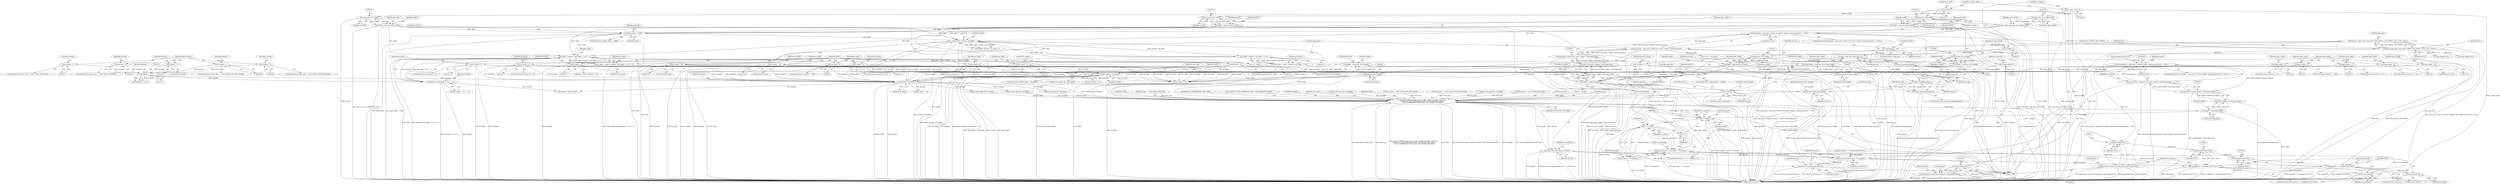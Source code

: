 digraph "1_Android_9d4853418ab2f754c2b63e091c29c5529b8b86ca_159@API" {
"1000864" [label="(Call,png_ptr = png_create_write_struct (PNG_LIBPNG_VER_STRING, NULL, NULL, NULL))"];
"1000866" [label="(Call,png_create_write_struct (PNG_LIBPNG_VER_STRING, NULL, NULL, NULL))"];
"1000692" [label="(Call,(png_pixels = (png_byte *) malloc (row_bytes * height * sizeof (png_byte))) == NULL)"];
"1000693" [label="(Call,png_pixels = (png_byte *) malloc (row_bytes * height * sizeof (png_byte)))"];
"1000695" [label="(Call,(png_byte *) malloc (row_bytes * height * sizeof (png_byte)))"];
"1000697" [label="(Call,malloc (row_bytes * height * sizeof (png_byte)))"];
"1000698" [label="(Call,row_bytes * height * sizeof (png_byte))"];
"1000667" [label="(Call,row_bytes = (width * channels * bit_depth + 7) / 8)"];
"1000669" [label="(Call,(width * channels * bit_depth + 7) / 8)"];
"1000671" [label="(Call,width * channels * bit_depth)"];
"1000309" [label="(Call,width = (png_uint_32) ul_width)"];
"1000311" [label="(Call,(png_uint_32) ul_width)"];
"1000162" [label="(Call,ul_width=0)"];
"1000253" [label="(Call,width = (png_uint_32) ul_width)"];
"1000255" [label="(Call,(png_uint_32) ul_width)"];
"1000407" [label="(Call,width = (png_uint_32) ul_width)"];
"1000409" [label="(Call,(png_uint_32) ul_width)"];
"1000541" [label="(Call,alpha_width != width)"];
"1000535" [label="(Call,alpha_width=(png_uint_32) ul_alpha_width)"];
"1000537" [label="(Call,(png_uint_32) ul_alpha_width)"];
"1000166" [label="(Call,ul_alpha_width=0)"];
"1000673" [label="(Call,channels * bit_depth)"];
"1000661" [label="(Call,channels - 1)"];
"1000655" [label="(Call,channels = 0)"];
"1000643" [label="(Call,channels = 3)"];
"1000651" [label="(Call,channels = 4)"];
"1000627" [label="(Call,channels = 1)"];
"1000635" [label="(Call,channels = 2)"];
"1000368" [label="(Call,bit_depth = 8)"];
"1000442" [label="(Call,bit_depth = 1)"];
"1000352" [label="(Call,bit_depth = 2)"];
"1000372" [label="(Call,bit_depth = 16)"];
"1000450" [label="(Call,bit_depth = 2)"];
"1000344" [label="(Call,bit_depth = 1)"];
"1000458" [label="(Call,bit_depth = 4)"];
"1000360" [label="(Call,bit_depth = 4)"];
"1000466" [label="(Call,bit_depth = 8)"];
"1000614" [label="(Call,alpha_depth != bit_depth)"];
"1000606" [label="(Call,alpha_depth = 8)"];
"1000598" [label="(Call,alpha_depth = 4)"];
"1000582" [label="(Call,alpha_depth = 1)"];
"1000610" [label="(Call,alpha_depth = 16)"];
"1000590" [label="(Call,alpha_depth = 2)"];
"1000470" [label="(Call,bit_depth = 16)"];
"1000271" [label="(Call,bit_depth = 1)"];
"1000679" [label="(Call,row_bytes = width * channels * ((bit_depth <= 8) ? 1 : 2))"];
"1000681" [label="(Call,width * channels * ((bit_depth <= 8) ? 1 : 2))"];
"1000683" [label="(Call,channels * ((bit_depth <= 8) ? 1 : 2))"];
"1000700" [label="(Call,height * sizeof (png_byte))"];
"1000560" [label="(Call,alpha_height != height)"];
"1000554" [label="(Call,alpha_height = (png_uint_32) ul_alpha_height)"];
"1000556" [label="(Call,(png_uint_32) ul_alpha_height)"];
"1000174" [label="(Call,ul_alpha_height=0)"];
"1000266" [label="(Call,height = (png_uint_32) ul_height)"];
"1000268" [label="(Call,(png_uint_32) ul_height)"];
"1000170" [label="(Call,ul_height=0)"];
"1000420" [label="(Call,height = (png_uint_32) ul_height)"];
"1000422" [label="(Call,(png_uint_32) ul_height)"];
"1000322" [label="(Call,height = (png_uint_32) ul_height)"];
"1000324" [label="(Call,(png_uint_32) ul_height)"];
"1000872" [label="(Call,!png_ptr)"];
"1000879" [label="(Call,png_create_info_struct (png_ptr))"];
"1000877" [label="(Call,info_ptr = png_create_info_struct (png_ptr))"];
"1000882" [label="(Call,!info_ptr)"];
"1000918" [label="(Call,png_set_IHDR (png_ptr, info_ptr, width, height, bit_depth, color_type,\n (!interlace) ? PNG_INTERLACE_NONE : PNG_INTERLACE_ADAM7,\n    PNG_COMPRESSION_TYPE_BASE, PNG_FILTER_TYPE_BASE))"];
"1000932" [label="(Call,png_write_info (png_ptr, info_ptr))"];
"1000981" [label="(Call,png_write_image (png_ptr, row_pointers))"];
"1000984" [label="(Call,png_write_end (png_ptr, info_ptr))"];
"1000994" [label="(Call,row_pointers != (unsigned char**) NULL)"];
"1000999" [label="(Call,free (row_pointers))"];
"1000949" [label="(Call,height * sizeof (png_bytep))"];
"1000948" [label="(Call,malloc (height * sizeof (png_bytep)))"];
"1000946" [label="(Call,(png_byte **) malloc (height * sizeof (png_bytep)))"];
"1000943" [label="(Call,(row_pointers = (png_byte **) malloc (height * sizeof (png_bytep))) == NULL)"];
"1000958" [label="(Call,(png_infopp) NULL)"];
"1000955" [label="(Call,png_destroy_write_struct (&png_ptr, (png_infopp) NULL))"];
"1000990" [label="(Call,(png_infopp) NULL)"];
"1000987" [label="(Call,png_destroy_write_struct (&png_ptr, (png_infopp) NULL))"];
"1000996" [label="(Call,(unsigned char**) NULL)"];
"1001004" [label="(Call,(unsigned char*) NULL)"];
"1001002" [label="(Call,png_pixels != (unsigned char*) NULL)"];
"1001007" [label="(Call,free (png_pixels))"];
"1000944" [label="(Call,row_pointers = (png_byte **) malloc (height * sizeof (png_bytep)))"];
"1000967" [label="(Call,i < (height))"];
"1000978" [label="(Call,i * row_bytes)"];
"1000970" [label="(Call,i++)"];
"1000972" [label="(Call,row_pointers[i] = png_pixels + i * row_bytes)"];
"1000976" [label="(Call,png_pixels + i * row_bytes)"];
"1000898" [label="(Call,png_set_packing (png_ptr))"];
"1000900" [label="(Call,png_set_invert_mono (png_ptr))"];
"1000904" [label="(Call,png_jmpbuf(png_ptr))"];
"1000903" [label="(Call,setjmp (png_jmpbuf(png_ptr)))"];
"1000915" [label="(Call,png_init_io (png_ptr, png_file))"];
"1000869" [label="(Identifier,NULL)"];
"1000700" [label="(Call,height * sizeof (png_byte))"];
"1000171" [label="(Identifier,ul_height)"];
"1000930" [label="(Identifier,PNG_COMPRESSION_TYPE_BASE)"];
"1000693" [label="(Call,png_pixels = (png_byte *) malloc (row_bytes * height * sizeof (png_byte)))"];
"1000978" [label="(Call,i * row_bytes)"];
"1000925" [label="(Call,(!interlace) ? PNG_INTERLACE_NONE : PNG_INTERLACE_ADAM7)"];
"1000254" [label="(Identifier,width)"];
"1000541" [label="(Call,alpha_width != width)"];
"1000272" [label="(Identifier,bit_depth)"];
"1000990" [label="(Call,(png_infopp) NULL)"];
"1000901" [label="(Identifier,png_ptr)"];
"1000904" [label="(Call,png_jmpbuf(png_ptr))"];
"1000636" [label="(Identifier,channels)"];
"1000267" [label="(Identifier,height)"];
"1000647" [label="(ControlStructure,if (color_type == PNG_COLOR_TYPE_RGB_ALPHA))"];
"1000352" [label="(Call,bit_depth = 2)"];
"1000937" [label="(Identifier,row_pointers)"];
"1000354" [label="(Literal,2)"];
"1000545" [label="(Identifier,FALSE)"];
"1000866" [label="(Call,png_create_write_struct (PNG_LIBPNG_VER_STRING, NULL, NULL, NULL))"];
"1001007" [label="(Call,free (png_pixels))"];
"1000977" [label="(Identifier,png_pixels)"];
"1000774" [label="(Call,bit_depth <= 8)"];
"1001011" [label="(MethodReturn,BOOL)"];
"1000629" [label="(Literal,1)"];
"1000697" [label="(Call,malloc (row_bytes * height * sizeof (png_byte)))"];
"1000955" [label="(Call,png_destroy_write_struct (&png_ptr, (png_infopp) NULL))"];
"1000478" [label="(Identifier,alpha)"];
"1000273" [label="(Literal,1)"];
"1000268" [label="(Call,(png_uint_32) ul_height)"];
"1000974" [label="(Identifier,row_pointers)"];
"1000643" [label="(Call,channels = 3)"];
"1000662" [label="(Identifier,channels)"];
"1000745" [label="(Call,col < width)"];
"1000270" [label="(Identifier,ul_height)"];
"1000665" [label="(ControlStructure,if (packed_bitmap))"];
"1000637" [label="(Literal,2)"];
"1000945" [label="(Identifier,row_pointers)"];
"1000995" [label="(Identifier,row_pointers)"];
"1000677" [label="(Literal,8)"];
"1000558" [label="(Identifier,ul_alpha_height)"];
"1000559" [label="(ControlStructure,if (alpha_height != height))"];
"1000594" [label="(ControlStructure,if (maxval <= 15))"];
"1000460" [label="(Literal,4)"];
"1000905" [label="(Identifier,png_ptr)"];
"1000699" [label="(Identifier,row_bytes)"];
"1000370" [label="(Literal,8)"];
"1000698" [label="(Call,row_bytes * height * sizeof (png_byte))"];
"1000373" [label="(Identifier,bit_depth)"];
"1000340" [label="(ControlStructure,if (maxval <= 1))"];
"1001008" [label="(Identifier,png_pixels)"];
"1000607" [label="(Identifier,alpha_depth)"];
"1000898" [label="(Call,png_set_packing (png_ptr))"];
"1000986" [label="(Identifier,info_ptr)"];
"1000967" [label="(Call,i < (height))"];
"1000953" [label="(Identifier,NULL)"];
"1000878" [label="(Identifier,info_ptr)"];
"1000992" [label="(Identifier,NULL)"];
"1000562" [label="(Identifier,height)"];
"1000586" [label="(ControlStructure,if (maxval <= 3))"];
"1000923" [label="(Identifier,bit_depth)"];
"1000598" [label="(Call,alpha_depth = 4)"];
"1000900" [label="(Call,png_set_invert_mono (png_ptr))"];
"1000924" [label="(Identifier,color_type)"];
"1000918" [label="(Call,png_set_IHDR (png_ptr, info_ptr, width, height, bit_depth, color_type,\n (!interlace) ? PNG_INTERLACE_NONE : PNG_INTERLACE_ADAM7,\n    PNG_COMPRESSION_TYPE_BASE, PNG_FILTER_TYPE_BASE))"];
"1001001" [label="(ControlStructure,if (png_pixels != (unsigned char*) NULL))"];
"1000943" [label="(Call,(row_pointers = (png_byte **) malloc (height * sizeof (png_bytep))) == NULL)"];
"1000539" [label="(Identifier,ul_alpha_width)"];
"1000614" [label="(Call,alpha_depth != bit_depth)"];
"1000656" [label="(Identifier,channels)"];
"1000591" [label="(Identifier,alpha_depth)"];
"1000167" [label="(Identifier,ul_alpha_width)"];
"1000659" [label="(Identifier,alpha_present)"];
"1000374" [label="(Literal,16)"];
"1000964" [label="(Call,i = 0)"];
"1000936" [label="(Call,row_pointers == (unsigned char**) NULL)"];
"1000973" [label="(Call,row_pointers[i])"];
"1000917" [label="(Identifier,png_file)"];
"1000661" [label="(Call,channels - 1)"];
"1000547" [label="(Identifier,alpha_file)"];
"1000468" [label="(Literal,8)"];
"1000345" [label="(Identifier,bit_depth)"];
"1000615" [label="(Identifier,alpha_depth)"];
"1000344" [label="(Call,bit_depth = 1)"];
"1000679" [label="(Call,row_bytes = width * channels * ((bit_depth <= 8) ? 1 : 2))"];
"1000938" [label="(Call,(unsigned char**) NULL)"];
"1000956" [label="(Call,&png_ptr)"];
"1000781" [label="(Call,get_value (pnm_file, bit_depth))"];
"1000686" [label="(Call,bit_depth <= 8)"];
"1000672" [label="(Identifier,width)"];
"1000324" [label="(Call,(png_uint_32) ul_height)"];
"1000876" [label="(Identifier,FALSE)"];
"1000993" [label="(ControlStructure,if (row_pointers != (unsigned char**) NULL))"];
"1000566" [label="(Identifier,alpha_file)"];
"1000727" [label="(Call,i < row_bytes)"];
"1000922" [label="(Identifier,height)"];
"1000255" [label="(Call,(png_uint_32) ul_width)"];
"1000909" [label="(Identifier,png_ptr)"];
"1000608" [label="(Literal,8)"];
"1000561" [label="(Identifier,alpha_height)"];
"1000645" [label="(Literal,3)"];
"1000910" [label="(Call,(png_infopp) NULL)"];
"1000326" [label="(Identifier,ul_height)"];
"1001000" [label="(Identifier,row_pointers)"];
"1000348" [label="(ControlStructure,if (maxval <= 3))"];
"1000968" [label="(Identifier,i)"];
"1000174" [label="(Call,ul_alpha_height=0)"];
"1000970" [label="(Call,i++)"];
"1000234" [label="(Block,)"];
"1000972" [label="(Call,row_pointers[i] = png_pixels + i * row_bytes)"];
"1000176" [label="(Literal,0)"];
"1000708" [label="(Identifier,pix_ptr)"];
"1000323" [label="(Identifier,height)"];
"1000555" [label="(Identifier,alpha_height)"];
"1000609" [label="(ControlStructure,else)"];
"1000902" [label="(ControlStructure,if (setjmp (png_jmpbuf(png_ptr))))"];
"1000360" [label="(Call,bit_depth = 4)"];
"1000757" [label="(Call,channels - alpha_present)"];
"1000613" [label="(ControlStructure,if (alpha_depth != bit_depth))"];
"1000648" [label="(Call,color_type == PNG_COLOR_TYPE_RGB_ALPHA)"];
"1000822" [label="(Call,get_data (alpha_file, alpha_depth))"];
"1000827" [label="(Call,alpha_depth <= 8)"];
"1000887" [label="(Identifier,png_ptr)"];
"1000472" [label="(Literal,16)"];
"1000458" [label="(Call,bit_depth = 4)"];
"1000841" [label="(Call,get_value (alpha_file, bit_depth))"];
"1000682" [label="(Identifier,width)"];
"1000685" [label="(Call,(bit_depth <= 8) ? 1 : 2)"];
"1000980" [label="(Identifier,row_bytes)"];
"1000946" [label="(Call,(png_byte **) malloc (height * sizeof (png_bytep)))"];
"1000669" [label="(Call,(width * channels * bit_depth + 7) / 8)"];
"1000364" [label="(ControlStructure,if (maxval <= 255))"];
"1000865" [label="(Identifier,png_ptr)"];
"1000438" [label="(ControlStructure,if (maxval <= 1))"];
"1000948" [label="(Call,malloc (height * sizeof (png_bytep)))"];
"1000444" [label="(Literal,1)"];
"1000469" [label="(ControlStructure,else)"];
"1000632" [label="(Call,color_type == PNG_COLOR_TYPE_GRAY_ALPHA)"];
"1000702" [label="(Call,sizeof (png_byte))"];
"1000788" [label="(Call,get_value (pnm_file, bit_depth))"];
"1000368" [label="(Call,bit_depth = 8)"];
"1000612" [label="(Literal,16)"];
"1000882" [label="(Call,!info_ptr)"];
"1000459" [label="(Identifier,bit_depth)"];
"1000369" [label="(Identifier,bit_depth)"];
"1000988" [label="(Call,&png_ptr)"];
"1000916" [label="(Identifier,png_ptr)"];
"1000695" [label="(Call,(png_byte *) malloc (row_bytes * height * sizeof (png_byte)))"];
"1000467" [label="(Identifier,bit_depth)"];
"1000253" [label="(Call,width = (png_uint_32) ul_width)"];
"1000652" [label="(Identifier,channels)"];
"1000664" [label="(Literal,2)"];
"1000644" [label="(Identifier,channels)"];
"1000442" [label="(Call,bit_depth = 1)"];
"1000873" [label="(Identifier,png_ptr)"];
"1000962" [label="(Identifier,FALSE)"];
"1000163" [label="(Identifier,ul_width)"];
"1001003" [label="(Identifier,png_pixels)"];
"1000957" [label="(Identifier,png_ptr)"];
"1000867" [label="(Identifier,PNG_LIBPNG_VER_STRING)"];
"1000623" [label="(ControlStructure,if (color_type == PNG_COLOR_TYPE_GRAY))"];
"1000996" [label="(Call,(unsigned char**) NULL)"];
"1000683" [label="(Call,channels * ((bit_depth <= 8) ? 1 : 2))"];
"1000994" [label="(Call,row_pointers != (unsigned char**) NULL)"];
"1000954" [label="(Block,)"];
"1000870" [label="(Identifier,NULL)"];
"1000653" [label="(Literal,4)"];
"1001004" [label="(Call,(unsigned char*) NULL)"];
"1000162" [label="(Call,ul_width=0)"];
"1000960" [label="(Identifier,NULL)"];
"1000868" [label="(Identifier,NULL)"];
"1000932" [label="(Call,png_write_info (png_ptr, info_ptr))"];
"1000624" [label="(Call,color_type == PNG_COLOR_TYPE_GRAY)"];
"1000356" [label="(ControlStructure,if (maxval <= 15))"];
"1000963" [label="(ControlStructure,for (i = 0; i < (height); i++))"];
"1000950" [label="(Identifier,height)"];
"1000611" [label="(Identifier,alpha_depth)"];
"1000328" [label="(Identifier,pnm_file)"];
"1000999" [label="(Call,free (row_pointers))"];
"1000172" [label="(Literal,0)"];
"1000934" [label="(Identifier,info_ptr)"];
"1000409" [label="(Call,(png_uint_32) ul_width)"];
"1000413" [label="(Identifier,pnm_file)"];
"1000971" [label="(Identifier,i)"];
"1000635" [label="(Call,channels = 2)"];
"1000600" [label="(Literal,4)"];
"1000678" [label="(ControlStructure,else)"];
"1000592" [label="(Literal,2)"];
"1000362" [label="(Literal,4)"];
"1000903" [label="(Call,setjmp (png_jmpbuf(png_ptr)))"];
"1000933" [label="(Identifier,png_ptr)"];
"1000684" [label="(Identifier,channels)"];
"1000877" [label="(Call,info_ptr = png_create_info_struct (png_ptr))"];
"1000676" [label="(Literal,7)"];
"1000657" [label="(Literal,0)"];
"1000982" [label="(Identifier,png_ptr)"];
"1000981" [label="(Call,png_write_image (png_ptr, row_pointers))"];
"1000704" [label="(Identifier,NULL)"];
"1000535" [label="(Call,alpha_width=(png_uint_32) ul_alpha_width)"];
"1000371" [label="(ControlStructure,else)"];
"1000673" [label="(Call,channels * bit_depth)"];
"1000166" [label="(Call,ul_alpha_width=0)"];
"1000654" [label="(ControlStructure,else)"];
"1000942" [label="(ControlStructure,if ((row_pointers = (png_byte **) malloc (height * sizeof (png_bytep))) == NULL))"];
"1000628" [label="(Identifier,channels)"];
"1000470" [label="(Call,bit_depth = 16)"];
"1000134" [label="(Block,)"];
"1000259" [label="(Identifier,pnm_file)"];
"1000322" [label="(Call,height = (png_uint_32) ul_height)"];
"1000315" [label="(Identifier,pnm_file)"];
"1000290" [label="(Block,)"];
"1000965" [label="(Identifier,i)"];
"1000554" [label="(Call,alpha_height = (png_uint_32) ul_alpha_height)"];
"1000421" [label="(Identifier,height)"];
"1000976" [label="(Call,png_pixels + i * row_bytes)"];
"1000979" [label="(Identifier,i)"];
"1000466" [label="(Call,bit_depth = 8)"];
"1000443" [label="(Identifier,bit_depth)"];
"1000451" [label="(Identifier,bit_depth)"];
"1000164" [label="(Literal,0)"];
"1000706" [label="(Identifier,FALSE)"];
"1000920" [label="(Identifier,info_ptr)"];
"1000627" [label="(Call,channels = 1)"];
"1000542" [label="(Identifier,alpha_width)"];
"1000667" [label="(Call,row_bytes = (width * channels * bit_depth + 7) / 8)"];
"1000899" [label="(Identifier,png_ptr)"];
"1000257" [label="(Identifier,ul_width)"];
"1000834" [label="(Call,get_value (alpha_file, bit_depth))"];
"1000424" [label="(Identifier,ul_height)"];
"1000540" [label="(ControlStructure,if (alpha_width != width))"];
"1000179" [label="(Identifier,ul_maxval)"];
"1000881" [label="(ControlStructure,if (!info_ptr))"];
"1000651" [label="(Call,channels = 4)"];
"1000985" [label="(Identifier,png_ptr)"];
"1000602" [label="(ControlStructure,if (maxval <= 255))"];
"1000462" [label="(ControlStructure,if (maxval <= 255))"];
"1000519" [label="(Block,)"];
"1000660" [label="(Call,(channels - 1) % 2)"];
"1000984" [label="(Call,png_write_end (png_ptr, info_ptr))"];
"1000655" [label="(Call,channels = 0)"];
"1000407" [label="(Call,width = (png_uint_32) ul_width)"];
"1000310" [label="(Identifier,width)"];
"1000880" [label="(Identifier,png_ptr)"];
"1000871" [label="(ControlStructure,if (!png_ptr))"];
"1000694" [label="(Identifier,png_pixels)"];
"1000426" [label="(Identifier,pnm_file)"];
"1000625" [label="(Identifier,color_type)"];
"1000420" [label="(Call,height = (png_uint_32) ul_height)"];
"1000921" [label="(Identifier,width)"];
"1000422" [label="(Call,(png_uint_32) ul_height)"];
"1000919" [label="(Identifier,png_ptr)"];
"1000606" [label="(Call,alpha_depth = 8)"];
"1000353" [label="(Identifier,bit_depth)"];
"1000640" [label="(Call,color_type == PNG_COLOR_TYPE_RGB)"];
"1000564" [label="(Identifier,FALSE)"];
"1000537" [label="(Call,(png_uint_32) ul_alpha_width)"];
"1000674" [label="(Identifier,channels)"];
"1000590" [label="(Call,alpha_depth = 2)"];
"1000864" [label="(Call,png_ptr = png_create_write_struct (PNG_LIBPNG_VER_STRING, NULL, NULL, NULL))"];
"1000454" [label="(ControlStructure,if (maxval <= 15))"];
"1000949" [label="(Call,height * sizeof (png_bytep))"];
"1000668" [label="(Identifier,row_bytes)"];
"1000346" [label="(Literal,1)"];
"1000584" [label="(Literal,1)"];
"1000944" [label="(Call,row_pointers = (png_byte **) malloc (height * sizeof (png_bytep)))"];
"1000471" [label="(Identifier,bit_depth)"];
"1000556" [label="(Call,(png_uint_32) ul_alpha_height)"];
"1000168" [label="(Literal,0)"];
"1000361" [label="(Identifier,bit_depth)"];
"1000372" [label="(Call,bit_depth = 16)"];
"1000452" [label="(Literal,2)"];
"1000536" [label="(Identifier,alpha_width)"];
"1000450" [label="(Call,bit_depth = 2)"];
"1000691" [label="(ControlStructure,if ((png_pixels = (png_byte *) malloc (row_bytes * height * sizeof (png_byte))) == NULL))"];
"1000543" [label="(Identifier,width)"];
"1000408" [label="(Identifier,width)"];
"1000175" [label="(Identifier,ul_alpha_height)"];
"1000311" [label="(Call,(png_uint_32) ul_width)"];
"1000883" [label="(Identifier,info_ptr)"];
"1000987" [label="(Call,png_destroy_write_struct (&png_ptr, (png_infopp) NULL))"];
"1001002" [label="(Call,png_pixels != (unsigned char*) NULL)"];
"1000266" [label="(Call,height = (png_uint_32) ul_height)"];
"1000578" [label="(ControlStructure,if (maxval <= 1))"];
"1000275" [label="(Identifier,packed_bitmap)"];
"1000170" [label="(Call,ul_height=0)"];
"1000610" [label="(Call,alpha_depth = 16)"];
"1000983" [label="(Identifier,row_pointers)"];
"1000639" [label="(ControlStructure,if (color_type == PNG_COLOR_TYPE_RGB))"];
"1000998" [label="(Identifier,NULL)"];
"1000915" [label="(Call,png_init_io (png_ptr, png_file))"];
"1000680" [label="(Identifier,row_bytes)"];
"1001006" [label="(Identifier,NULL)"];
"1000309" [label="(Call,width = (png_uint_32) ul_width)"];
"1000446" [label="(ControlStructure,if (maxval <= 3))"];
"1000989" [label="(Identifier,png_ptr)"];
"1000879" [label="(Call,png_create_info_struct (png_ptr))"];
"1000951" [label="(Call,sizeof (png_bytep))"];
"1000583" [label="(Identifier,alpha_depth)"];
"1000895" [label="(Identifier,packed_bitmap)"];
"1000769" [label="(Call,get_data (pnm_file, bit_depth))"];
"1000707" [label="(Call,pix_ptr = png_pixels)"];
"1000271" [label="(Call,bit_depth = 1)"];
"1000631" [label="(ControlStructure,if (color_type == PNG_COLOR_TYPE_GRAY_ALPHA))"];
"1000130" [label="(MethodParameterIn,FILE *png_file)"];
"1000681" [label="(Call,width * channels * ((bit_depth <= 8) ? 1 : 2))"];
"1000618" [label="(Identifier,FALSE)"];
"1000616" [label="(Identifier,bit_depth)"];
"1000599" [label="(Identifier,alpha_depth)"];
"1001010" [label="(Identifier,TRUE)"];
"1000958" [label="(Call,(png_infopp) NULL)"];
"1000897" [label="(Block,)"];
"1000714" [label="(Call,row < height)"];
"1000388" [label="(Block,)"];
"1000872" [label="(Call,!png_ptr)"];
"1000313" [label="(Identifier,ul_width)"];
"1000671" [label="(Call,width * channels * bit_depth)"];
"1000663" [label="(Literal,1)"];
"1000560" [label="(Call,alpha_height != height)"];
"1000888" [label="(Call,(png_infopp) NULL)"];
"1000931" [label="(Identifier,PNG_FILTER_TYPE_BASE)"];
"1000692" [label="(Call,(png_pixels = (png_byte *) malloc (row_bytes * height * sizeof (png_byte))) == NULL)"];
"1000701" [label="(Identifier,height)"];
"1000969" [label="(Identifier,height)"];
"1000670" [label="(Call,width * channels * bit_depth + 7)"];
"1000675" [label="(Identifier,bit_depth)"];
"1000582" [label="(Call,alpha_depth = 1)"];
"1000411" [label="(Identifier,ul_width)"];
"1000864" -> "1000134"  [label="AST: "];
"1000864" -> "1000866"  [label="CFG: "];
"1000865" -> "1000864"  [label="AST: "];
"1000866" -> "1000864"  [label="AST: "];
"1000873" -> "1000864"  [label="CFG: "];
"1000864" -> "1001011"  [label="DDG: png_create_write_struct (PNG_LIBPNG_VER_STRING, NULL, NULL, NULL)"];
"1000866" -> "1000864"  [label="DDG: PNG_LIBPNG_VER_STRING"];
"1000866" -> "1000864"  [label="DDG: NULL"];
"1000864" -> "1000872"  [label="DDG: png_ptr"];
"1000866" -> "1000870"  [label="CFG: "];
"1000867" -> "1000866"  [label="AST: "];
"1000868" -> "1000866"  [label="AST: "];
"1000869" -> "1000866"  [label="AST: "];
"1000870" -> "1000866"  [label="AST: "];
"1000866" -> "1001011"  [label="DDG: PNG_LIBPNG_VER_STRING"];
"1000866" -> "1001011"  [label="DDG: NULL"];
"1000692" -> "1000866"  [label="DDG: NULL"];
"1000866" -> "1000888"  [label="DDG: NULL"];
"1000866" -> "1000910"  [label="DDG: NULL"];
"1000866" -> "1000938"  [label="DDG: NULL"];
"1000692" -> "1000691"  [label="AST: "];
"1000692" -> "1000704"  [label="CFG: "];
"1000693" -> "1000692"  [label="AST: "];
"1000704" -> "1000692"  [label="AST: "];
"1000706" -> "1000692"  [label="CFG: "];
"1000708" -> "1000692"  [label="CFG: "];
"1000692" -> "1001011"  [label="DDG: (png_pixels = (png_byte *) malloc (row_bytes * height * sizeof (png_byte))) == NULL"];
"1000692" -> "1001011"  [label="DDG: NULL"];
"1000693" -> "1000692"  [label="DDG: png_pixels"];
"1000695" -> "1000692"  [label="DDG: malloc (row_bytes * height * sizeof (png_byte))"];
"1000693" -> "1000695"  [label="CFG: "];
"1000694" -> "1000693"  [label="AST: "];
"1000695" -> "1000693"  [label="AST: "];
"1000704" -> "1000693"  [label="CFG: "];
"1000693" -> "1001011"  [label="DDG: (png_byte *) malloc (row_bytes * height * sizeof (png_byte))"];
"1000693" -> "1001011"  [label="DDG: png_pixels"];
"1000695" -> "1000693"  [label="DDG: malloc (row_bytes * height * sizeof (png_byte))"];
"1000693" -> "1000707"  [label="DDG: png_pixels"];
"1000693" -> "1000972"  [label="DDG: png_pixels"];
"1000693" -> "1000976"  [label="DDG: png_pixels"];
"1000693" -> "1001002"  [label="DDG: png_pixels"];
"1000695" -> "1000697"  [label="CFG: "];
"1000696" -> "1000695"  [label="AST: "];
"1000697" -> "1000695"  [label="AST: "];
"1000695" -> "1001011"  [label="DDG: malloc (row_bytes * height * sizeof (png_byte))"];
"1000697" -> "1000695"  [label="DDG: row_bytes * height * sizeof (png_byte)"];
"1000697" -> "1000698"  [label="CFG: "];
"1000698" -> "1000697"  [label="AST: "];
"1000697" -> "1001011"  [label="DDG: row_bytes * height * sizeof (png_byte)"];
"1000698" -> "1000697"  [label="DDG: row_bytes"];
"1000698" -> "1000697"  [label="DDG: height * sizeof (png_byte)"];
"1000698" -> "1000700"  [label="CFG: "];
"1000699" -> "1000698"  [label="AST: "];
"1000700" -> "1000698"  [label="AST: "];
"1000698" -> "1001011"  [label="DDG: height * sizeof (png_byte)"];
"1000698" -> "1001011"  [label="DDG: row_bytes"];
"1000667" -> "1000698"  [label="DDG: row_bytes"];
"1000679" -> "1000698"  [label="DDG: row_bytes"];
"1000700" -> "1000698"  [label="DDG: height"];
"1000698" -> "1000727"  [label="DDG: row_bytes"];
"1000698" -> "1000978"  [label="DDG: row_bytes"];
"1000667" -> "1000665"  [label="AST: "];
"1000667" -> "1000669"  [label="CFG: "];
"1000668" -> "1000667"  [label="AST: "];
"1000669" -> "1000667"  [label="AST: "];
"1000694" -> "1000667"  [label="CFG: "];
"1000667" -> "1001011"  [label="DDG: (width * channels * bit_depth + 7) / 8"];
"1000669" -> "1000667"  [label="DDG: width * channels * bit_depth + 7"];
"1000669" -> "1000667"  [label="DDG: 8"];
"1000669" -> "1000677"  [label="CFG: "];
"1000670" -> "1000669"  [label="AST: "];
"1000677" -> "1000669"  [label="AST: "];
"1000669" -> "1001011"  [label="DDG: width * channels * bit_depth + 7"];
"1000671" -> "1000669"  [label="DDG: width"];
"1000671" -> "1000669"  [label="DDG: channels * bit_depth"];
"1000671" -> "1000670"  [label="AST: "];
"1000671" -> "1000673"  [label="CFG: "];
"1000672" -> "1000671"  [label="AST: "];
"1000673" -> "1000671"  [label="AST: "];
"1000676" -> "1000671"  [label="CFG: "];
"1000671" -> "1001011"  [label="DDG: width"];
"1000671" -> "1001011"  [label="DDG: channels * bit_depth"];
"1000671" -> "1000670"  [label="DDG: width"];
"1000671" -> "1000670"  [label="DDG: channels * bit_depth"];
"1000309" -> "1000671"  [label="DDG: width"];
"1000253" -> "1000671"  [label="DDG: width"];
"1000407" -> "1000671"  [label="DDG: width"];
"1000541" -> "1000671"  [label="DDG: width"];
"1000673" -> "1000671"  [label="DDG: channels"];
"1000673" -> "1000671"  [label="DDG: bit_depth"];
"1000671" -> "1000745"  [label="DDG: width"];
"1000671" -> "1000918"  [label="DDG: width"];
"1000309" -> "1000290"  [label="AST: "];
"1000309" -> "1000311"  [label="CFG: "];
"1000310" -> "1000309"  [label="AST: "];
"1000311" -> "1000309"  [label="AST: "];
"1000315" -> "1000309"  [label="CFG: "];
"1000309" -> "1001011"  [label="DDG: width"];
"1000309" -> "1001011"  [label="DDG: (png_uint_32) ul_width"];
"1000311" -> "1000309"  [label="DDG: ul_width"];
"1000309" -> "1000541"  [label="DDG: width"];
"1000309" -> "1000681"  [label="DDG: width"];
"1000311" -> "1000313"  [label="CFG: "];
"1000312" -> "1000311"  [label="AST: "];
"1000313" -> "1000311"  [label="AST: "];
"1000311" -> "1001011"  [label="DDG: ul_width"];
"1000162" -> "1000311"  [label="DDG: ul_width"];
"1000162" -> "1000134"  [label="AST: "];
"1000162" -> "1000164"  [label="CFG: "];
"1000163" -> "1000162"  [label="AST: "];
"1000164" -> "1000162"  [label="AST: "];
"1000167" -> "1000162"  [label="CFG: "];
"1000162" -> "1001011"  [label="DDG: ul_width"];
"1000162" -> "1000255"  [label="DDG: ul_width"];
"1000162" -> "1000409"  [label="DDG: ul_width"];
"1000253" -> "1000234"  [label="AST: "];
"1000253" -> "1000255"  [label="CFG: "];
"1000254" -> "1000253"  [label="AST: "];
"1000255" -> "1000253"  [label="AST: "];
"1000259" -> "1000253"  [label="CFG: "];
"1000253" -> "1001011"  [label="DDG: (png_uint_32) ul_width"];
"1000253" -> "1001011"  [label="DDG: width"];
"1000255" -> "1000253"  [label="DDG: ul_width"];
"1000253" -> "1000541"  [label="DDG: width"];
"1000253" -> "1000681"  [label="DDG: width"];
"1000255" -> "1000257"  [label="CFG: "];
"1000256" -> "1000255"  [label="AST: "];
"1000257" -> "1000255"  [label="AST: "];
"1000255" -> "1001011"  [label="DDG: ul_width"];
"1000407" -> "1000388"  [label="AST: "];
"1000407" -> "1000409"  [label="CFG: "];
"1000408" -> "1000407"  [label="AST: "];
"1000409" -> "1000407"  [label="AST: "];
"1000413" -> "1000407"  [label="CFG: "];
"1000407" -> "1001011"  [label="DDG: (png_uint_32) ul_width"];
"1000407" -> "1001011"  [label="DDG: width"];
"1000409" -> "1000407"  [label="DDG: ul_width"];
"1000407" -> "1000541"  [label="DDG: width"];
"1000407" -> "1000681"  [label="DDG: width"];
"1000409" -> "1000411"  [label="CFG: "];
"1000410" -> "1000409"  [label="AST: "];
"1000411" -> "1000409"  [label="AST: "];
"1000409" -> "1001011"  [label="DDG: ul_width"];
"1000541" -> "1000540"  [label="AST: "];
"1000541" -> "1000543"  [label="CFG: "];
"1000542" -> "1000541"  [label="AST: "];
"1000543" -> "1000541"  [label="AST: "];
"1000545" -> "1000541"  [label="CFG: "];
"1000547" -> "1000541"  [label="CFG: "];
"1000541" -> "1001011"  [label="DDG: width"];
"1000541" -> "1001011"  [label="DDG: alpha_width"];
"1000541" -> "1001011"  [label="DDG: alpha_width != width"];
"1000535" -> "1000541"  [label="DDG: alpha_width"];
"1000541" -> "1000681"  [label="DDG: width"];
"1000535" -> "1000519"  [label="AST: "];
"1000535" -> "1000537"  [label="CFG: "];
"1000536" -> "1000535"  [label="AST: "];
"1000537" -> "1000535"  [label="AST: "];
"1000542" -> "1000535"  [label="CFG: "];
"1000535" -> "1001011"  [label="DDG: (png_uint_32) ul_alpha_width"];
"1000537" -> "1000535"  [label="DDG: ul_alpha_width"];
"1000537" -> "1000539"  [label="CFG: "];
"1000538" -> "1000537"  [label="AST: "];
"1000539" -> "1000537"  [label="AST: "];
"1000537" -> "1001011"  [label="DDG: ul_alpha_width"];
"1000166" -> "1000537"  [label="DDG: ul_alpha_width"];
"1000166" -> "1000134"  [label="AST: "];
"1000166" -> "1000168"  [label="CFG: "];
"1000167" -> "1000166"  [label="AST: "];
"1000168" -> "1000166"  [label="AST: "];
"1000171" -> "1000166"  [label="CFG: "];
"1000166" -> "1001011"  [label="DDG: ul_alpha_width"];
"1000673" -> "1000675"  [label="CFG: "];
"1000674" -> "1000673"  [label="AST: "];
"1000675" -> "1000673"  [label="AST: "];
"1000673" -> "1001011"  [label="DDG: bit_depth"];
"1000673" -> "1001011"  [label="DDG: channels"];
"1000661" -> "1000673"  [label="DDG: channels"];
"1000368" -> "1000673"  [label="DDG: bit_depth"];
"1000442" -> "1000673"  [label="DDG: bit_depth"];
"1000352" -> "1000673"  [label="DDG: bit_depth"];
"1000372" -> "1000673"  [label="DDG: bit_depth"];
"1000450" -> "1000673"  [label="DDG: bit_depth"];
"1000344" -> "1000673"  [label="DDG: bit_depth"];
"1000458" -> "1000673"  [label="DDG: bit_depth"];
"1000360" -> "1000673"  [label="DDG: bit_depth"];
"1000466" -> "1000673"  [label="DDG: bit_depth"];
"1000614" -> "1000673"  [label="DDG: bit_depth"];
"1000470" -> "1000673"  [label="DDG: bit_depth"];
"1000271" -> "1000673"  [label="DDG: bit_depth"];
"1000673" -> "1000757"  [label="DDG: channels"];
"1000673" -> "1000769"  [label="DDG: bit_depth"];
"1000673" -> "1000774"  [label="DDG: bit_depth"];
"1000673" -> "1000834"  [label="DDG: bit_depth"];
"1000673" -> "1000841"  [label="DDG: bit_depth"];
"1000673" -> "1000918"  [label="DDG: bit_depth"];
"1000661" -> "1000660"  [label="AST: "];
"1000661" -> "1000663"  [label="CFG: "];
"1000662" -> "1000661"  [label="AST: "];
"1000663" -> "1000661"  [label="AST: "];
"1000664" -> "1000661"  [label="CFG: "];
"1000661" -> "1000660"  [label="DDG: channels"];
"1000661" -> "1000660"  [label="DDG: 1"];
"1000655" -> "1000661"  [label="DDG: channels"];
"1000643" -> "1000661"  [label="DDG: channels"];
"1000651" -> "1000661"  [label="DDG: channels"];
"1000627" -> "1000661"  [label="DDG: channels"];
"1000635" -> "1000661"  [label="DDG: channels"];
"1000661" -> "1000683"  [label="DDG: channels"];
"1000655" -> "1000654"  [label="AST: "];
"1000655" -> "1000657"  [label="CFG: "];
"1000656" -> "1000655"  [label="AST: "];
"1000657" -> "1000655"  [label="AST: "];
"1000659" -> "1000655"  [label="CFG: "];
"1000643" -> "1000639"  [label="AST: "];
"1000643" -> "1000645"  [label="CFG: "];
"1000644" -> "1000643"  [label="AST: "];
"1000645" -> "1000643"  [label="AST: "];
"1000659" -> "1000643"  [label="CFG: "];
"1000651" -> "1000647"  [label="AST: "];
"1000651" -> "1000653"  [label="CFG: "];
"1000652" -> "1000651"  [label="AST: "];
"1000653" -> "1000651"  [label="AST: "];
"1000659" -> "1000651"  [label="CFG: "];
"1000627" -> "1000623"  [label="AST: "];
"1000627" -> "1000629"  [label="CFG: "];
"1000628" -> "1000627"  [label="AST: "];
"1000629" -> "1000627"  [label="AST: "];
"1000659" -> "1000627"  [label="CFG: "];
"1000635" -> "1000631"  [label="AST: "];
"1000635" -> "1000637"  [label="CFG: "];
"1000636" -> "1000635"  [label="AST: "];
"1000637" -> "1000635"  [label="AST: "];
"1000659" -> "1000635"  [label="CFG: "];
"1000368" -> "1000364"  [label="AST: "];
"1000368" -> "1000370"  [label="CFG: "];
"1000369" -> "1000368"  [label="AST: "];
"1000370" -> "1000368"  [label="AST: "];
"1000478" -> "1000368"  [label="CFG: "];
"1000368" -> "1001011"  [label="DDG: bit_depth"];
"1000368" -> "1000614"  [label="DDG: bit_depth"];
"1000368" -> "1000686"  [label="DDG: bit_depth"];
"1000442" -> "1000438"  [label="AST: "];
"1000442" -> "1000444"  [label="CFG: "];
"1000443" -> "1000442"  [label="AST: "];
"1000444" -> "1000442"  [label="AST: "];
"1000478" -> "1000442"  [label="CFG: "];
"1000442" -> "1001011"  [label="DDG: bit_depth"];
"1000442" -> "1000614"  [label="DDG: bit_depth"];
"1000442" -> "1000686"  [label="DDG: bit_depth"];
"1000352" -> "1000348"  [label="AST: "];
"1000352" -> "1000354"  [label="CFG: "];
"1000353" -> "1000352"  [label="AST: "];
"1000354" -> "1000352"  [label="AST: "];
"1000478" -> "1000352"  [label="CFG: "];
"1000352" -> "1001011"  [label="DDG: bit_depth"];
"1000352" -> "1000614"  [label="DDG: bit_depth"];
"1000352" -> "1000686"  [label="DDG: bit_depth"];
"1000372" -> "1000371"  [label="AST: "];
"1000372" -> "1000374"  [label="CFG: "];
"1000373" -> "1000372"  [label="AST: "];
"1000374" -> "1000372"  [label="AST: "];
"1000478" -> "1000372"  [label="CFG: "];
"1000372" -> "1001011"  [label="DDG: bit_depth"];
"1000372" -> "1000614"  [label="DDG: bit_depth"];
"1000372" -> "1000686"  [label="DDG: bit_depth"];
"1000450" -> "1000446"  [label="AST: "];
"1000450" -> "1000452"  [label="CFG: "];
"1000451" -> "1000450"  [label="AST: "];
"1000452" -> "1000450"  [label="AST: "];
"1000478" -> "1000450"  [label="CFG: "];
"1000450" -> "1001011"  [label="DDG: bit_depth"];
"1000450" -> "1000614"  [label="DDG: bit_depth"];
"1000450" -> "1000686"  [label="DDG: bit_depth"];
"1000344" -> "1000340"  [label="AST: "];
"1000344" -> "1000346"  [label="CFG: "];
"1000345" -> "1000344"  [label="AST: "];
"1000346" -> "1000344"  [label="AST: "];
"1000478" -> "1000344"  [label="CFG: "];
"1000344" -> "1001011"  [label="DDG: bit_depth"];
"1000344" -> "1000614"  [label="DDG: bit_depth"];
"1000344" -> "1000686"  [label="DDG: bit_depth"];
"1000458" -> "1000454"  [label="AST: "];
"1000458" -> "1000460"  [label="CFG: "];
"1000459" -> "1000458"  [label="AST: "];
"1000460" -> "1000458"  [label="AST: "];
"1000478" -> "1000458"  [label="CFG: "];
"1000458" -> "1001011"  [label="DDG: bit_depth"];
"1000458" -> "1000614"  [label="DDG: bit_depth"];
"1000458" -> "1000686"  [label="DDG: bit_depth"];
"1000360" -> "1000356"  [label="AST: "];
"1000360" -> "1000362"  [label="CFG: "];
"1000361" -> "1000360"  [label="AST: "];
"1000362" -> "1000360"  [label="AST: "];
"1000478" -> "1000360"  [label="CFG: "];
"1000360" -> "1001011"  [label="DDG: bit_depth"];
"1000360" -> "1000614"  [label="DDG: bit_depth"];
"1000360" -> "1000686"  [label="DDG: bit_depth"];
"1000466" -> "1000462"  [label="AST: "];
"1000466" -> "1000468"  [label="CFG: "];
"1000467" -> "1000466"  [label="AST: "];
"1000468" -> "1000466"  [label="AST: "];
"1000478" -> "1000466"  [label="CFG: "];
"1000466" -> "1001011"  [label="DDG: bit_depth"];
"1000466" -> "1000614"  [label="DDG: bit_depth"];
"1000466" -> "1000686"  [label="DDG: bit_depth"];
"1000614" -> "1000613"  [label="AST: "];
"1000614" -> "1000616"  [label="CFG: "];
"1000615" -> "1000614"  [label="AST: "];
"1000616" -> "1000614"  [label="AST: "];
"1000618" -> "1000614"  [label="CFG: "];
"1000625" -> "1000614"  [label="CFG: "];
"1000614" -> "1001011"  [label="DDG: alpha_depth != bit_depth"];
"1000614" -> "1001011"  [label="DDG: bit_depth"];
"1000614" -> "1001011"  [label="DDG: alpha_depth"];
"1000606" -> "1000614"  [label="DDG: alpha_depth"];
"1000598" -> "1000614"  [label="DDG: alpha_depth"];
"1000582" -> "1000614"  [label="DDG: alpha_depth"];
"1000610" -> "1000614"  [label="DDG: alpha_depth"];
"1000590" -> "1000614"  [label="DDG: alpha_depth"];
"1000470" -> "1000614"  [label="DDG: bit_depth"];
"1000271" -> "1000614"  [label="DDG: bit_depth"];
"1000614" -> "1000686"  [label="DDG: bit_depth"];
"1000614" -> "1000822"  [label="DDG: alpha_depth"];
"1000614" -> "1000827"  [label="DDG: alpha_depth"];
"1000606" -> "1000602"  [label="AST: "];
"1000606" -> "1000608"  [label="CFG: "];
"1000607" -> "1000606"  [label="AST: "];
"1000608" -> "1000606"  [label="AST: "];
"1000615" -> "1000606"  [label="CFG: "];
"1000598" -> "1000594"  [label="AST: "];
"1000598" -> "1000600"  [label="CFG: "];
"1000599" -> "1000598"  [label="AST: "];
"1000600" -> "1000598"  [label="AST: "];
"1000615" -> "1000598"  [label="CFG: "];
"1000582" -> "1000578"  [label="AST: "];
"1000582" -> "1000584"  [label="CFG: "];
"1000583" -> "1000582"  [label="AST: "];
"1000584" -> "1000582"  [label="AST: "];
"1000615" -> "1000582"  [label="CFG: "];
"1000610" -> "1000609"  [label="AST: "];
"1000610" -> "1000612"  [label="CFG: "];
"1000611" -> "1000610"  [label="AST: "];
"1000612" -> "1000610"  [label="AST: "];
"1000615" -> "1000610"  [label="CFG: "];
"1000590" -> "1000586"  [label="AST: "];
"1000590" -> "1000592"  [label="CFG: "];
"1000591" -> "1000590"  [label="AST: "];
"1000592" -> "1000590"  [label="AST: "];
"1000615" -> "1000590"  [label="CFG: "];
"1000470" -> "1000469"  [label="AST: "];
"1000470" -> "1000472"  [label="CFG: "];
"1000471" -> "1000470"  [label="AST: "];
"1000472" -> "1000470"  [label="AST: "];
"1000478" -> "1000470"  [label="CFG: "];
"1000470" -> "1001011"  [label="DDG: bit_depth"];
"1000470" -> "1000686"  [label="DDG: bit_depth"];
"1000271" -> "1000234"  [label="AST: "];
"1000271" -> "1000273"  [label="CFG: "];
"1000272" -> "1000271"  [label="AST: "];
"1000273" -> "1000271"  [label="AST: "];
"1000275" -> "1000271"  [label="CFG: "];
"1000271" -> "1001011"  [label="DDG: bit_depth"];
"1000271" -> "1000686"  [label="DDG: bit_depth"];
"1000679" -> "1000678"  [label="AST: "];
"1000679" -> "1000681"  [label="CFG: "];
"1000680" -> "1000679"  [label="AST: "];
"1000681" -> "1000679"  [label="AST: "];
"1000694" -> "1000679"  [label="CFG: "];
"1000679" -> "1001011"  [label="DDG: width * channels * ((bit_depth <= 8) ? 1 : 2)"];
"1000681" -> "1000679"  [label="DDG: width"];
"1000681" -> "1000679"  [label="DDG: channels * ((bit_depth <= 8) ? 1 : 2)"];
"1000681" -> "1000683"  [label="CFG: "];
"1000682" -> "1000681"  [label="AST: "];
"1000683" -> "1000681"  [label="AST: "];
"1000681" -> "1001011"  [label="DDG: width"];
"1000681" -> "1001011"  [label="DDG: channels * ((bit_depth <= 8) ? 1 : 2)"];
"1000683" -> "1000681"  [label="DDG: channels"];
"1000683" -> "1000681"  [label="DDG: (bit_depth <= 8) ? 1 : 2"];
"1000681" -> "1000745"  [label="DDG: width"];
"1000681" -> "1000918"  [label="DDG: width"];
"1000683" -> "1000685"  [label="CFG: "];
"1000684" -> "1000683"  [label="AST: "];
"1000685" -> "1000683"  [label="AST: "];
"1000683" -> "1001011"  [label="DDG: channels"];
"1000683" -> "1001011"  [label="DDG: (bit_depth <= 8) ? 1 : 2"];
"1000683" -> "1000757"  [label="DDG: channels"];
"1000700" -> "1000702"  [label="CFG: "];
"1000701" -> "1000700"  [label="AST: "];
"1000702" -> "1000700"  [label="AST: "];
"1000700" -> "1001011"  [label="DDG: height"];
"1000560" -> "1000700"  [label="DDG: height"];
"1000266" -> "1000700"  [label="DDG: height"];
"1000420" -> "1000700"  [label="DDG: height"];
"1000322" -> "1000700"  [label="DDG: height"];
"1000700" -> "1000714"  [label="DDG: height"];
"1000560" -> "1000559"  [label="AST: "];
"1000560" -> "1000562"  [label="CFG: "];
"1000561" -> "1000560"  [label="AST: "];
"1000562" -> "1000560"  [label="AST: "];
"1000564" -> "1000560"  [label="CFG: "];
"1000566" -> "1000560"  [label="CFG: "];
"1000560" -> "1001011"  [label="DDG: alpha_height != height"];
"1000560" -> "1001011"  [label="DDG: height"];
"1000560" -> "1001011"  [label="DDG: alpha_height"];
"1000554" -> "1000560"  [label="DDG: alpha_height"];
"1000266" -> "1000560"  [label="DDG: height"];
"1000420" -> "1000560"  [label="DDG: height"];
"1000322" -> "1000560"  [label="DDG: height"];
"1000554" -> "1000519"  [label="AST: "];
"1000554" -> "1000556"  [label="CFG: "];
"1000555" -> "1000554"  [label="AST: "];
"1000556" -> "1000554"  [label="AST: "];
"1000561" -> "1000554"  [label="CFG: "];
"1000554" -> "1001011"  [label="DDG: (png_uint_32) ul_alpha_height"];
"1000556" -> "1000554"  [label="DDG: ul_alpha_height"];
"1000556" -> "1000558"  [label="CFG: "];
"1000557" -> "1000556"  [label="AST: "];
"1000558" -> "1000556"  [label="AST: "];
"1000556" -> "1001011"  [label="DDG: ul_alpha_height"];
"1000174" -> "1000556"  [label="DDG: ul_alpha_height"];
"1000174" -> "1000134"  [label="AST: "];
"1000174" -> "1000176"  [label="CFG: "];
"1000175" -> "1000174"  [label="AST: "];
"1000176" -> "1000174"  [label="AST: "];
"1000179" -> "1000174"  [label="CFG: "];
"1000174" -> "1001011"  [label="DDG: ul_alpha_height"];
"1000266" -> "1000234"  [label="AST: "];
"1000266" -> "1000268"  [label="CFG: "];
"1000267" -> "1000266"  [label="AST: "];
"1000268" -> "1000266"  [label="AST: "];
"1000272" -> "1000266"  [label="CFG: "];
"1000266" -> "1001011"  [label="DDG: (png_uint_32) ul_height"];
"1000266" -> "1001011"  [label="DDG: height"];
"1000268" -> "1000266"  [label="DDG: ul_height"];
"1000268" -> "1000270"  [label="CFG: "];
"1000269" -> "1000268"  [label="AST: "];
"1000270" -> "1000268"  [label="AST: "];
"1000268" -> "1001011"  [label="DDG: ul_height"];
"1000170" -> "1000268"  [label="DDG: ul_height"];
"1000170" -> "1000134"  [label="AST: "];
"1000170" -> "1000172"  [label="CFG: "];
"1000171" -> "1000170"  [label="AST: "];
"1000172" -> "1000170"  [label="AST: "];
"1000175" -> "1000170"  [label="CFG: "];
"1000170" -> "1001011"  [label="DDG: ul_height"];
"1000170" -> "1000324"  [label="DDG: ul_height"];
"1000170" -> "1000422"  [label="DDG: ul_height"];
"1000420" -> "1000388"  [label="AST: "];
"1000420" -> "1000422"  [label="CFG: "];
"1000421" -> "1000420"  [label="AST: "];
"1000422" -> "1000420"  [label="AST: "];
"1000426" -> "1000420"  [label="CFG: "];
"1000420" -> "1001011"  [label="DDG: (png_uint_32) ul_height"];
"1000420" -> "1001011"  [label="DDG: height"];
"1000422" -> "1000420"  [label="DDG: ul_height"];
"1000422" -> "1000424"  [label="CFG: "];
"1000423" -> "1000422"  [label="AST: "];
"1000424" -> "1000422"  [label="AST: "];
"1000422" -> "1001011"  [label="DDG: ul_height"];
"1000322" -> "1000290"  [label="AST: "];
"1000322" -> "1000324"  [label="CFG: "];
"1000323" -> "1000322"  [label="AST: "];
"1000324" -> "1000322"  [label="AST: "];
"1000328" -> "1000322"  [label="CFG: "];
"1000322" -> "1001011"  [label="DDG: (png_uint_32) ul_height"];
"1000322" -> "1001011"  [label="DDG: height"];
"1000324" -> "1000322"  [label="DDG: ul_height"];
"1000324" -> "1000326"  [label="CFG: "];
"1000325" -> "1000324"  [label="AST: "];
"1000326" -> "1000324"  [label="AST: "];
"1000324" -> "1001011"  [label="DDG: ul_height"];
"1000872" -> "1000871"  [label="AST: "];
"1000872" -> "1000873"  [label="CFG: "];
"1000873" -> "1000872"  [label="AST: "];
"1000876" -> "1000872"  [label="CFG: "];
"1000878" -> "1000872"  [label="CFG: "];
"1000872" -> "1001011"  [label="DDG: !png_ptr"];
"1000872" -> "1001011"  [label="DDG: png_ptr"];
"1000872" -> "1000879"  [label="DDG: png_ptr"];
"1000879" -> "1000877"  [label="AST: "];
"1000879" -> "1000880"  [label="CFG: "];
"1000880" -> "1000879"  [label="AST: "];
"1000877" -> "1000879"  [label="CFG: "];
"1000879" -> "1001011"  [label="DDG: png_ptr"];
"1000879" -> "1000877"  [label="DDG: png_ptr"];
"1000879" -> "1000898"  [label="DDG: png_ptr"];
"1000879" -> "1000904"  [label="DDG: png_ptr"];
"1000877" -> "1000134"  [label="AST: "];
"1000878" -> "1000877"  [label="AST: "];
"1000883" -> "1000877"  [label="CFG: "];
"1000877" -> "1001011"  [label="DDG: png_create_info_struct (png_ptr)"];
"1000877" -> "1000882"  [label="DDG: info_ptr"];
"1000882" -> "1000881"  [label="AST: "];
"1000882" -> "1000883"  [label="CFG: "];
"1000883" -> "1000882"  [label="AST: "];
"1000887" -> "1000882"  [label="CFG: "];
"1000895" -> "1000882"  [label="CFG: "];
"1000882" -> "1001011"  [label="DDG: info_ptr"];
"1000882" -> "1001011"  [label="DDG: !info_ptr"];
"1000882" -> "1000918"  [label="DDG: info_ptr"];
"1000918" -> "1000134"  [label="AST: "];
"1000918" -> "1000931"  [label="CFG: "];
"1000919" -> "1000918"  [label="AST: "];
"1000920" -> "1000918"  [label="AST: "];
"1000921" -> "1000918"  [label="AST: "];
"1000922" -> "1000918"  [label="AST: "];
"1000923" -> "1000918"  [label="AST: "];
"1000924" -> "1000918"  [label="AST: "];
"1000925" -> "1000918"  [label="AST: "];
"1000930" -> "1000918"  [label="AST: "];
"1000931" -> "1000918"  [label="AST: "];
"1000933" -> "1000918"  [label="CFG: "];
"1000918" -> "1001011"  [label="DDG: png_set_IHDR (png_ptr, info_ptr, width, height, bit_depth, color_type,\n (!interlace) ? PNG_INTERLACE_NONE : PNG_INTERLACE_ADAM7,\n    PNG_COMPRESSION_TYPE_BASE, PNG_FILTER_TYPE_BASE)"];
"1000918" -> "1001011"  [label="DDG: width"];
"1000918" -> "1001011"  [label="DDG: (!interlace) ? PNG_INTERLACE_NONE : PNG_INTERLACE_ADAM7"];
"1000918" -> "1001011"  [label="DDG: bit_depth"];
"1000918" -> "1001011"  [label="DDG: PNG_COMPRESSION_TYPE_BASE"];
"1000918" -> "1001011"  [label="DDG: PNG_FILTER_TYPE_BASE"];
"1000918" -> "1001011"  [label="DDG: color_type"];
"1000915" -> "1000918"  [label="DDG: png_ptr"];
"1000745" -> "1000918"  [label="DDG: width"];
"1000714" -> "1000918"  [label="DDG: height"];
"1000841" -> "1000918"  [label="DDG: bit_depth"];
"1000781" -> "1000918"  [label="DDG: bit_depth"];
"1000788" -> "1000918"  [label="DDG: bit_depth"];
"1000686" -> "1000918"  [label="DDG: bit_depth"];
"1000834" -> "1000918"  [label="DDG: bit_depth"];
"1000769" -> "1000918"  [label="DDG: bit_depth"];
"1000640" -> "1000918"  [label="DDG: color_type"];
"1000632" -> "1000918"  [label="DDG: color_type"];
"1000624" -> "1000918"  [label="DDG: color_type"];
"1000648" -> "1000918"  [label="DDG: color_type"];
"1000918" -> "1000932"  [label="DDG: png_ptr"];
"1000918" -> "1000932"  [label="DDG: info_ptr"];
"1000918" -> "1000949"  [label="DDG: height"];
"1000918" -> "1000967"  [label="DDG: height"];
"1000932" -> "1000134"  [label="AST: "];
"1000932" -> "1000934"  [label="CFG: "];
"1000933" -> "1000932"  [label="AST: "];
"1000934" -> "1000932"  [label="AST: "];
"1000937" -> "1000932"  [label="CFG: "];
"1000932" -> "1001011"  [label="DDG: info_ptr"];
"1000932" -> "1001011"  [label="DDG: png_ptr"];
"1000932" -> "1001011"  [label="DDG: png_write_info (png_ptr, info_ptr)"];
"1000932" -> "1000981"  [label="DDG: png_ptr"];
"1000932" -> "1000984"  [label="DDG: info_ptr"];
"1000981" -> "1000134"  [label="AST: "];
"1000981" -> "1000983"  [label="CFG: "];
"1000982" -> "1000981"  [label="AST: "];
"1000983" -> "1000981"  [label="AST: "];
"1000985" -> "1000981"  [label="CFG: "];
"1000981" -> "1001011"  [label="DDG: png_write_image (png_ptr, row_pointers)"];
"1000936" -> "1000981"  [label="DDG: row_pointers"];
"1000972" -> "1000981"  [label="DDG: row_pointers[i]"];
"1000944" -> "1000981"  [label="DDG: row_pointers"];
"1000981" -> "1000984"  [label="DDG: png_ptr"];
"1000981" -> "1000994"  [label="DDG: row_pointers"];
"1000984" -> "1000134"  [label="AST: "];
"1000984" -> "1000986"  [label="CFG: "];
"1000985" -> "1000984"  [label="AST: "];
"1000986" -> "1000984"  [label="AST: "];
"1000989" -> "1000984"  [label="CFG: "];
"1000984" -> "1001011"  [label="DDG: png_write_end (png_ptr, info_ptr)"];
"1000984" -> "1001011"  [label="DDG: info_ptr"];
"1000984" -> "1001011"  [label="DDG: png_ptr"];
"1000994" -> "1000993"  [label="AST: "];
"1000994" -> "1000996"  [label="CFG: "];
"1000995" -> "1000994"  [label="AST: "];
"1000996" -> "1000994"  [label="AST: "];
"1001000" -> "1000994"  [label="CFG: "];
"1001003" -> "1000994"  [label="CFG: "];
"1000994" -> "1001011"  [label="DDG: (unsigned char**) NULL"];
"1000994" -> "1001011"  [label="DDG: row_pointers != (unsigned char**) NULL"];
"1000994" -> "1001011"  [label="DDG: row_pointers"];
"1000972" -> "1000994"  [label="DDG: row_pointers[i]"];
"1000996" -> "1000994"  [label="DDG: NULL"];
"1000994" -> "1000999"  [label="DDG: row_pointers"];
"1000999" -> "1000993"  [label="AST: "];
"1000999" -> "1001000"  [label="CFG: "];
"1001000" -> "1000999"  [label="AST: "];
"1001003" -> "1000999"  [label="CFG: "];
"1000999" -> "1001011"  [label="DDG: row_pointers"];
"1000972" -> "1000999"  [label="DDG: row_pointers[i]"];
"1000949" -> "1000948"  [label="AST: "];
"1000949" -> "1000951"  [label="CFG: "];
"1000950" -> "1000949"  [label="AST: "];
"1000951" -> "1000949"  [label="AST: "];
"1000948" -> "1000949"  [label="CFG: "];
"1000949" -> "1001011"  [label="DDG: height"];
"1000949" -> "1000948"  [label="DDG: height"];
"1000949" -> "1000967"  [label="DDG: height"];
"1000948" -> "1000946"  [label="AST: "];
"1000946" -> "1000948"  [label="CFG: "];
"1000948" -> "1001011"  [label="DDG: height * sizeof (png_bytep)"];
"1000948" -> "1000946"  [label="DDG: height * sizeof (png_bytep)"];
"1000946" -> "1000944"  [label="AST: "];
"1000947" -> "1000946"  [label="AST: "];
"1000944" -> "1000946"  [label="CFG: "];
"1000946" -> "1001011"  [label="DDG: malloc (height * sizeof (png_bytep))"];
"1000946" -> "1000943"  [label="DDG: malloc (height * sizeof (png_bytep))"];
"1000946" -> "1000944"  [label="DDG: malloc (height * sizeof (png_bytep))"];
"1000943" -> "1000942"  [label="AST: "];
"1000943" -> "1000953"  [label="CFG: "];
"1000944" -> "1000943"  [label="AST: "];
"1000953" -> "1000943"  [label="AST: "];
"1000957" -> "1000943"  [label="CFG: "];
"1000965" -> "1000943"  [label="CFG: "];
"1000943" -> "1001011"  [label="DDG: (row_pointers = (png_byte **) malloc (height * sizeof (png_bytep))) == NULL"];
"1000944" -> "1000943"  [label="DDG: row_pointers"];
"1000938" -> "1000943"  [label="DDG: NULL"];
"1000943" -> "1000958"  [label="DDG: NULL"];
"1000943" -> "1000990"  [label="DDG: NULL"];
"1000958" -> "1000955"  [label="AST: "];
"1000958" -> "1000960"  [label="CFG: "];
"1000959" -> "1000958"  [label="AST: "];
"1000960" -> "1000958"  [label="AST: "];
"1000955" -> "1000958"  [label="CFG: "];
"1000958" -> "1001011"  [label="DDG: NULL"];
"1000958" -> "1000955"  [label="DDG: NULL"];
"1000955" -> "1000954"  [label="AST: "];
"1000956" -> "1000955"  [label="AST: "];
"1000962" -> "1000955"  [label="CFG: "];
"1000955" -> "1001011"  [label="DDG: (png_infopp) NULL"];
"1000955" -> "1001011"  [label="DDG: png_destroy_write_struct (&png_ptr, (png_infopp) NULL)"];
"1000955" -> "1001011"  [label="DDG: &png_ptr"];
"1000990" -> "1000987"  [label="AST: "];
"1000990" -> "1000992"  [label="CFG: "];
"1000991" -> "1000990"  [label="AST: "];
"1000992" -> "1000990"  [label="AST: "];
"1000987" -> "1000990"  [label="CFG: "];
"1000990" -> "1000987"  [label="DDG: NULL"];
"1000938" -> "1000990"  [label="DDG: NULL"];
"1000990" -> "1000996"  [label="DDG: NULL"];
"1000987" -> "1000134"  [label="AST: "];
"1000988" -> "1000987"  [label="AST: "];
"1000995" -> "1000987"  [label="CFG: "];
"1000987" -> "1001011"  [label="DDG: &png_ptr"];
"1000987" -> "1001011"  [label="DDG: png_destroy_write_struct (&png_ptr, (png_infopp) NULL)"];
"1000987" -> "1001011"  [label="DDG: (png_infopp) NULL"];
"1000996" -> "1000998"  [label="CFG: "];
"1000997" -> "1000996"  [label="AST: "];
"1000998" -> "1000996"  [label="AST: "];
"1000996" -> "1001004"  [label="DDG: NULL"];
"1001004" -> "1001002"  [label="AST: "];
"1001004" -> "1001006"  [label="CFG: "];
"1001005" -> "1001004"  [label="AST: "];
"1001006" -> "1001004"  [label="AST: "];
"1001002" -> "1001004"  [label="CFG: "];
"1001004" -> "1001011"  [label="DDG: NULL"];
"1001004" -> "1001002"  [label="DDG: NULL"];
"1001002" -> "1001001"  [label="AST: "];
"1001003" -> "1001002"  [label="AST: "];
"1001008" -> "1001002"  [label="CFG: "];
"1001010" -> "1001002"  [label="CFG: "];
"1001002" -> "1001011"  [label="DDG: png_pixels"];
"1001002" -> "1001011"  [label="DDG: (unsigned char*) NULL"];
"1001002" -> "1001011"  [label="DDG: png_pixels != (unsigned char*) NULL"];
"1001002" -> "1001007"  [label="DDG: png_pixels"];
"1001007" -> "1001001"  [label="AST: "];
"1001007" -> "1001008"  [label="CFG: "];
"1001008" -> "1001007"  [label="AST: "];
"1001010" -> "1001007"  [label="CFG: "];
"1001007" -> "1001011"  [label="DDG: png_pixels"];
"1000945" -> "1000944"  [label="AST: "];
"1000953" -> "1000944"  [label="CFG: "];
"1000944" -> "1001011"  [label="DDG: (png_byte **) malloc (height * sizeof (png_bytep))"];
"1000944" -> "1001011"  [label="DDG: row_pointers"];
"1000967" -> "1000963"  [label="AST: "];
"1000967" -> "1000969"  [label="CFG: "];
"1000968" -> "1000967"  [label="AST: "];
"1000969" -> "1000967"  [label="AST: "];
"1000974" -> "1000967"  [label="CFG: "];
"1000982" -> "1000967"  [label="CFG: "];
"1000967" -> "1001011"  [label="DDG: height"];
"1000967" -> "1001011"  [label="DDG: i < (height)"];
"1000967" -> "1001011"  [label="DDG: i"];
"1000964" -> "1000967"  [label="DDG: i"];
"1000970" -> "1000967"  [label="DDG: i"];
"1000967" -> "1000978"  [label="DDG: i"];
"1000978" -> "1000976"  [label="AST: "];
"1000978" -> "1000980"  [label="CFG: "];
"1000979" -> "1000978"  [label="AST: "];
"1000980" -> "1000978"  [label="AST: "];
"1000976" -> "1000978"  [label="CFG: "];
"1000978" -> "1001011"  [label="DDG: row_bytes"];
"1000978" -> "1000970"  [label="DDG: i"];
"1000978" -> "1000972"  [label="DDG: i"];
"1000978" -> "1000972"  [label="DDG: row_bytes"];
"1000978" -> "1000976"  [label="DDG: i"];
"1000978" -> "1000976"  [label="DDG: row_bytes"];
"1000727" -> "1000978"  [label="DDG: row_bytes"];
"1000970" -> "1000963"  [label="AST: "];
"1000970" -> "1000971"  [label="CFG: "];
"1000971" -> "1000970"  [label="AST: "];
"1000968" -> "1000970"  [label="CFG: "];
"1000972" -> "1000963"  [label="AST: "];
"1000972" -> "1000976"  [label="CFG: "];
"1000973" -> "1000972"  [label="AST: "];
"1000976" -> "1000972"  [label="AST: "];
"1000971" -> "1000972"  [label="CFG: "];
"1000972" -> "1001011"  [label="DDG: row_pointers[i]"];
"1000972" -> "1001011"  [label="DDG: png_pixels + i * row_bytes"];
"1000977" -> "1000976"  [label="AST: "];
"1000976" -> "1001011"  [label="DDG: i * row_bytes"];
"1000898" -> "1000897"  [label="AST: "];
"1000898" -> "1000899"  [label="CFG: "];
"1000899" -> "1000898"  [label="AST: "];
"1000901" -> "1000898"  [label="CFG: "];
"1000898" -> "1001011"  [label="DDG: png_set_packing (png_ptr)"];
"1000898" -> "1000900"  [label="DDG: png_ptr"];
"1000900" -> "1000897"  [label="AST: "];
"1000900" -> "1000901"  [label="CFG: "];
"1000901" -> "1000900"  [label="AST: "];
"1000905" -> "1000900"  [label="CFG: "];
"1000900" -> "1001011"  [label="DDG: png_set_invert_mono (png_ptr)"];
"1000900" -> "1000904"  [label="DDG: png_ptr"];
"1000904" -> "1000903"  [label="AST: "];
"1000904" -> "1000905"  [label="CFG: "];
"1000905" -> "1000904"  [label="AST: "];
"1000903" -> "1000904"  [label="CFG: "];
"1000904" -> "1001011"  [label="DDG: png_ptr"];
"1000904" -> "1000903"  [label="DDG: png_ptr"];
"1000904" -> "1000915"  [label="DDG: png_ptr"];
"1000903" -> "1000902"  [label="AST: "];
"1000909" -> "1000903"  [label="CFG: "];
"1000916" -> "1000903"  [label="CFG: "];
"1000903" -> "1001011"  [label="DDG: png_jmpbuf(png_ptr)"];
"1000903" -> "1001011"  [label="DDG: setjmp (png_jmpbuf(png_ptr))"];
"1000915" -> "1000134"  [label="AST: "];
"1000915" -> "1000917"  [label="CFG: "];
"1000916" -> "1000915"  [label="AST: "];
"1000917" -> "1000915"  [label="AST: "];
"1000919" -> "1000915"  [label="CFG: "];
"1000915" -> "1001011"  [label="DDG: png_init_io (png_ptr, png_file)"];
"1000915" -> "1001011"  [label="DDG: png_file"];
"1000130" -> "1000915"  [label="DDG: png_file"];
}
